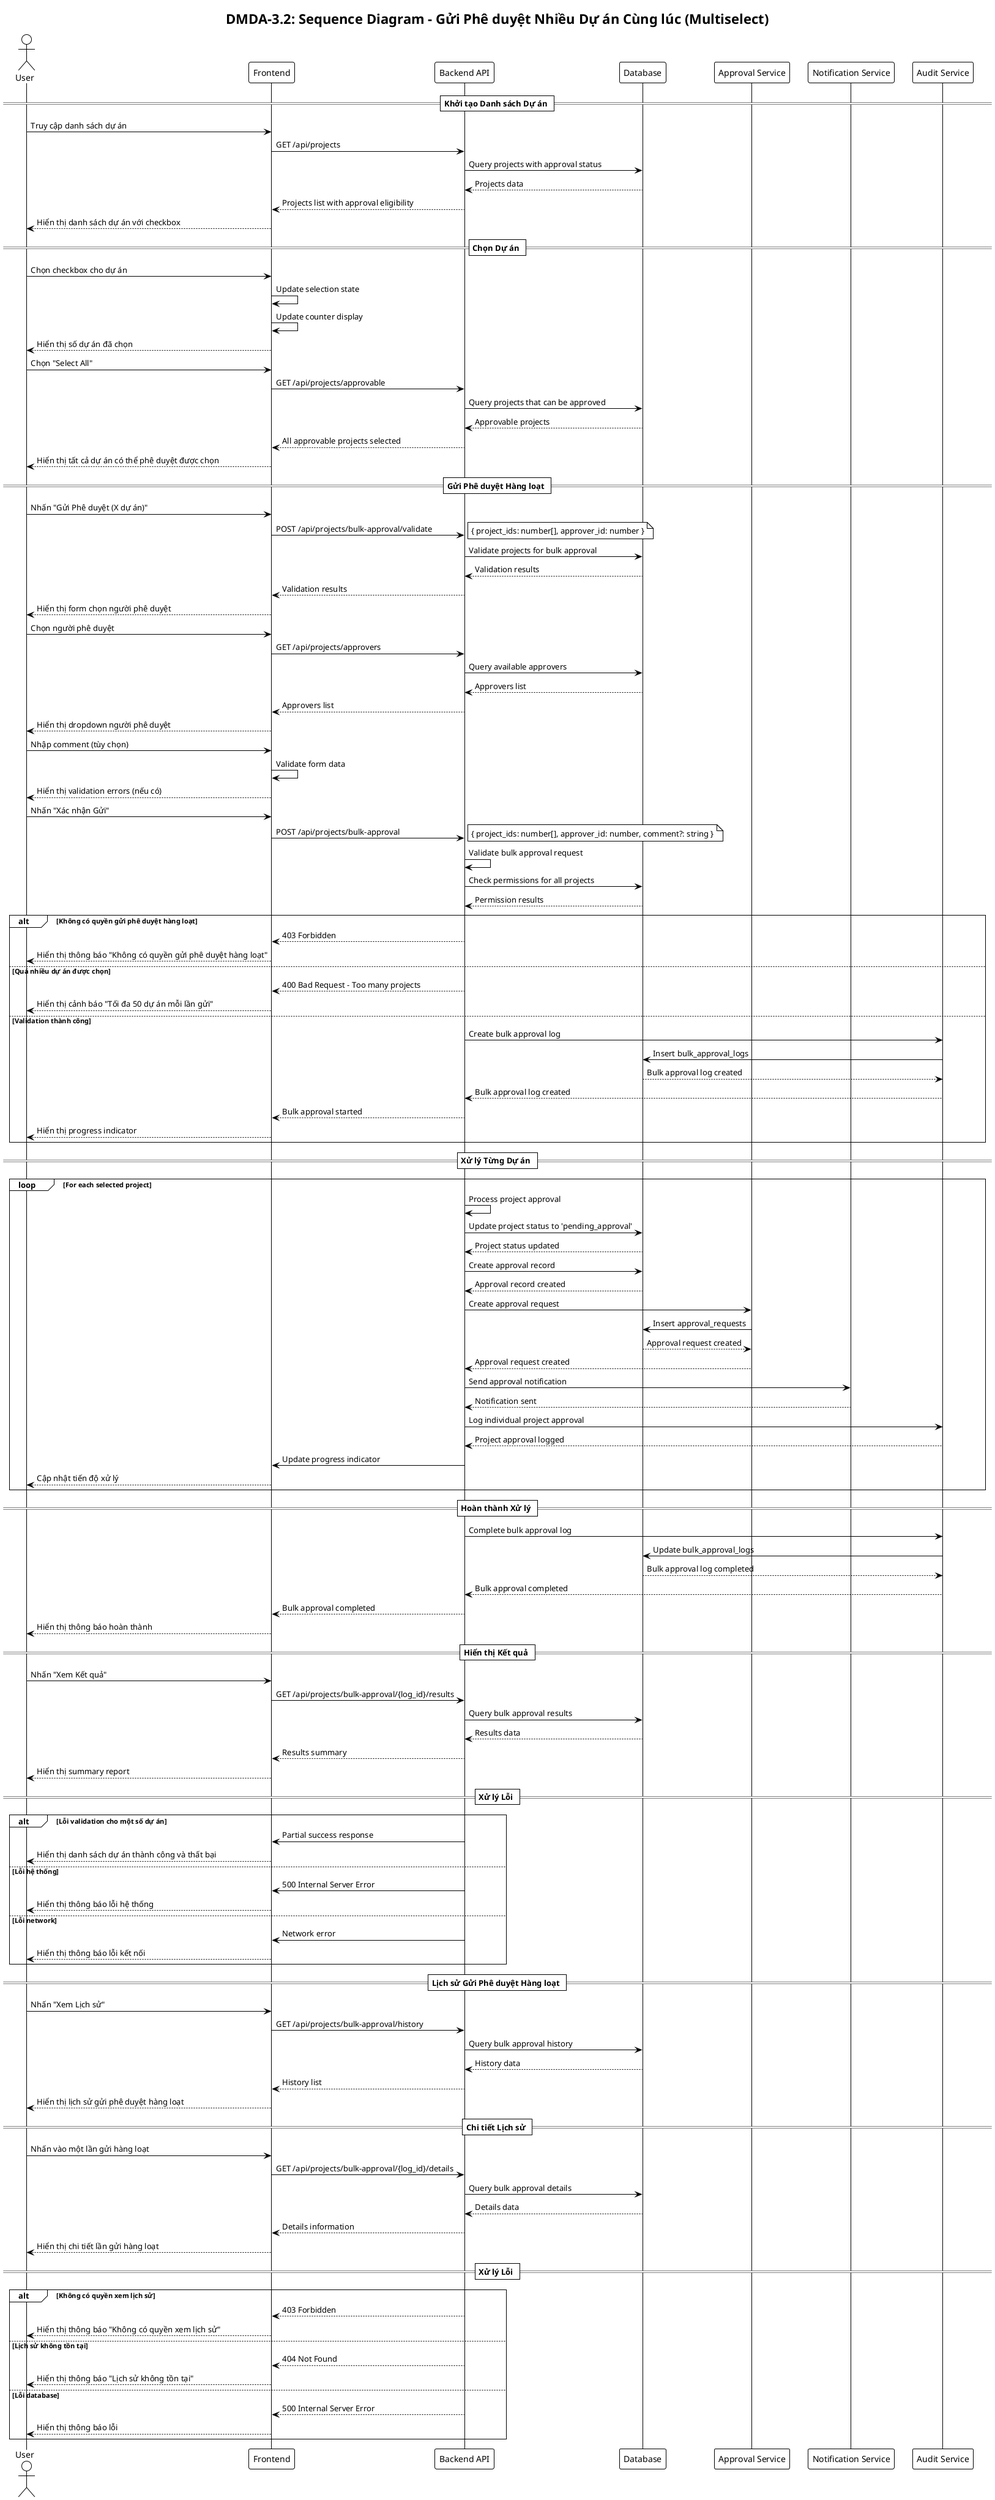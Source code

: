 @startuml DMDA-3.2 Sequence Diagram
!theme plain
skinparam sequenceFontSize 12

title DMDA-3.2: Sequence Diagram - Gửi Phê duyệt Nhiều Dự án Cùng lúc (Multiselect)

actor User as U
participant "Frontend" as F
participant "Backend API" as B
participant "Database" as D
participant "Approval Service" as A
participant "Notification Service" as N
participant "Audit Service" as AS

== Khởi tạo Danh sách Dự án ==

U -> F: Truy cập danh sách dự án
F -> B: GET /api/projects
B -> D: Query projects with approval status
D --> B: Projects data
B --> F: Projects list with approval eligibility
F --> U: Hiển thị danh sách dự án với checkbox

== Chọn Dự án ==

U -> F: Chọn checkbox cho dự án
F -> F: Update selection state
F -> F: Update counter display
F --> U: Hiển thị số dự án đã chọn

U -> F: Chọn "Select All"
F -> B: GET /api/projects/approvable
B -> D: Query projects that can be approved
D --> B: Approvable projects
B --> F: All approvable projects selected
F --> U: Hiển thị tất cả dự án có thể phê duyệt được chọn

== Gửi Phê duyệt Hàng loạt ==

U -> F: Nhấn "Gửi Phê duyệt (X dự án)"
F -> B: POST /api/projects/bulk-approval/validate
note right: { project_ids: number[], approver_id: number }

B -> D: Validate projects for bulk approval
D --> B: Validation results
B --> F: Validation results
F --> U: Hiển thị form chọn người phê duyệt

U -> F: Chọn người phê duyệt
F -> B: GET /api/projects/approvers
B -> D: Query available approvers
D --> B: Approvers list
B --> F: Approvers list
F --> U: Hiển thị dropdown người phê duyệt

U -> F: Nhập comment (tùy chọn)
F -> F: Validate form data
F --> U: Hiển thị validation errors (nếu có)

U -> F: Nhấn "Xác nhận Gửi"
F -> B: POST /api/projects/bulk-approval
note right: { project_ids: number[], approver_id: number, comment?: string }

B -> B: Validate bulk approval request
B -> D: Check permissions for all projects
D --> B: Permission results

alt Không có quyền gửi phê duyệt hàng loạt
    B --> F: 403 Forbidden
    F --> U: Hiển thị thông báo "Không có quyền gửi phê duyệt hàng loạt"
else Quá nhiều dự án được chọn
    B --> F: 400 Bad Request - Too many projects
    F --> U: Hiển thị cảnh báo "Tối đa 50 dự án mỗi lần gửi"
else Validation thành công
    B -> AS: Create bulk approval log
    AS -> D: Insert bulk_approval_logs
    D --> AS: Bulk approval log created
    AS --> B: Bulk approval log created
    B --> F: Bulk approval started
    F --> U: Hiển thị progress indicator
end

== Xử lý Từng Dự án ==

loop For each selected project
    B -> B: Process project approval
    B -> D: Update project status to 'pending_approval'
    D --> B: Project status updated
    B -> D: Create approval record
    D --> B: Approval record created
    B -> A: Create approval request
    A -> D: Insert approval_requests
    D --> A: Approval request created
    A --> B: Approval request created
    B -> N: Send approval notification
    N --> B: Notification sent
    B -> AS: Log individual project approval
    AS --> B: Project approval logged
    B -> F: Update progress indicator
    F --> U: Cập nhật tiến độ xử lý
end

== Hoàn thành Xử lý ==

B -> AS: Complete bulk approval log
AS -> D: Update bulk_approval_logs
D --> AS: Bulk approval log completed
AS --> B: Bulk approval completed
B --> F: Bulk approval completed
F --> U: Hiển thị thông báo hoàn thành

== Hiển thị Kết quả ==

U -> F: Nhấn "Xem Kết quả"
F -> B: GET /api/projects/bulk-approval/{log_id}/results
B -> D: Query bulk approval results
D --> B: Results data
B --> F: Results summary
F --> U: Hiển thị summary report

== Xử lý Lỗi ==

alt Lỗi validation cho một số dự án
    B -> F: Partial success response
    F --> U: Hiển thị danh sách dự án thành công và thất bại
else Lỗi hệ thống
    B -> F: 500 Internal Server Error
    F --> U: Hiển thị thông báo lỗi hệ thống
else Lỗi network
    B -> F: Network error
    F --> U: Hiển thị thông báo lỗi kết nối
end

== Lịch sử Gửi Phê duyệt Hàng loạt ==

U -> F: Nhấn "Xem Lịch sử"
F -> B: GET /api/projects/bulk-approval/history
B -> D: Query bulk approval history
D --> B: History data
B --> F: History list
F --> U: Hiển thị lịch sử gửi phê duyệt hàng loạt

== Chi tiết Lịch sử ==

U -> F: Nhấn vào một lần gửi hàng loạt
F -> B: GET /api/projects/bulk-approval/{log_id}/details
B -> D: Query bulk approval details
D --> B: Details data
B --> F: Details information
F --> U: Hiển thị chi tiết lần gửi hàng loạt

== Xử lý Lỗi ==

alt Không có quyền xem lịch sử
    B --> F: 403 Forbidden
    F --> U: Hiển thị thông báo "Không có quyền xem lịch sử"
else Lịch sử không tồn tại
    B --> F: 404 Not Found
    F --> U: Hiển thị thông báo "Lịch sử không tồn tại"
else Lỗi database
    B --> F: 500 Internal Server Error
    F --> U: Hiển thị thông báo lỗi
end

@enduml
